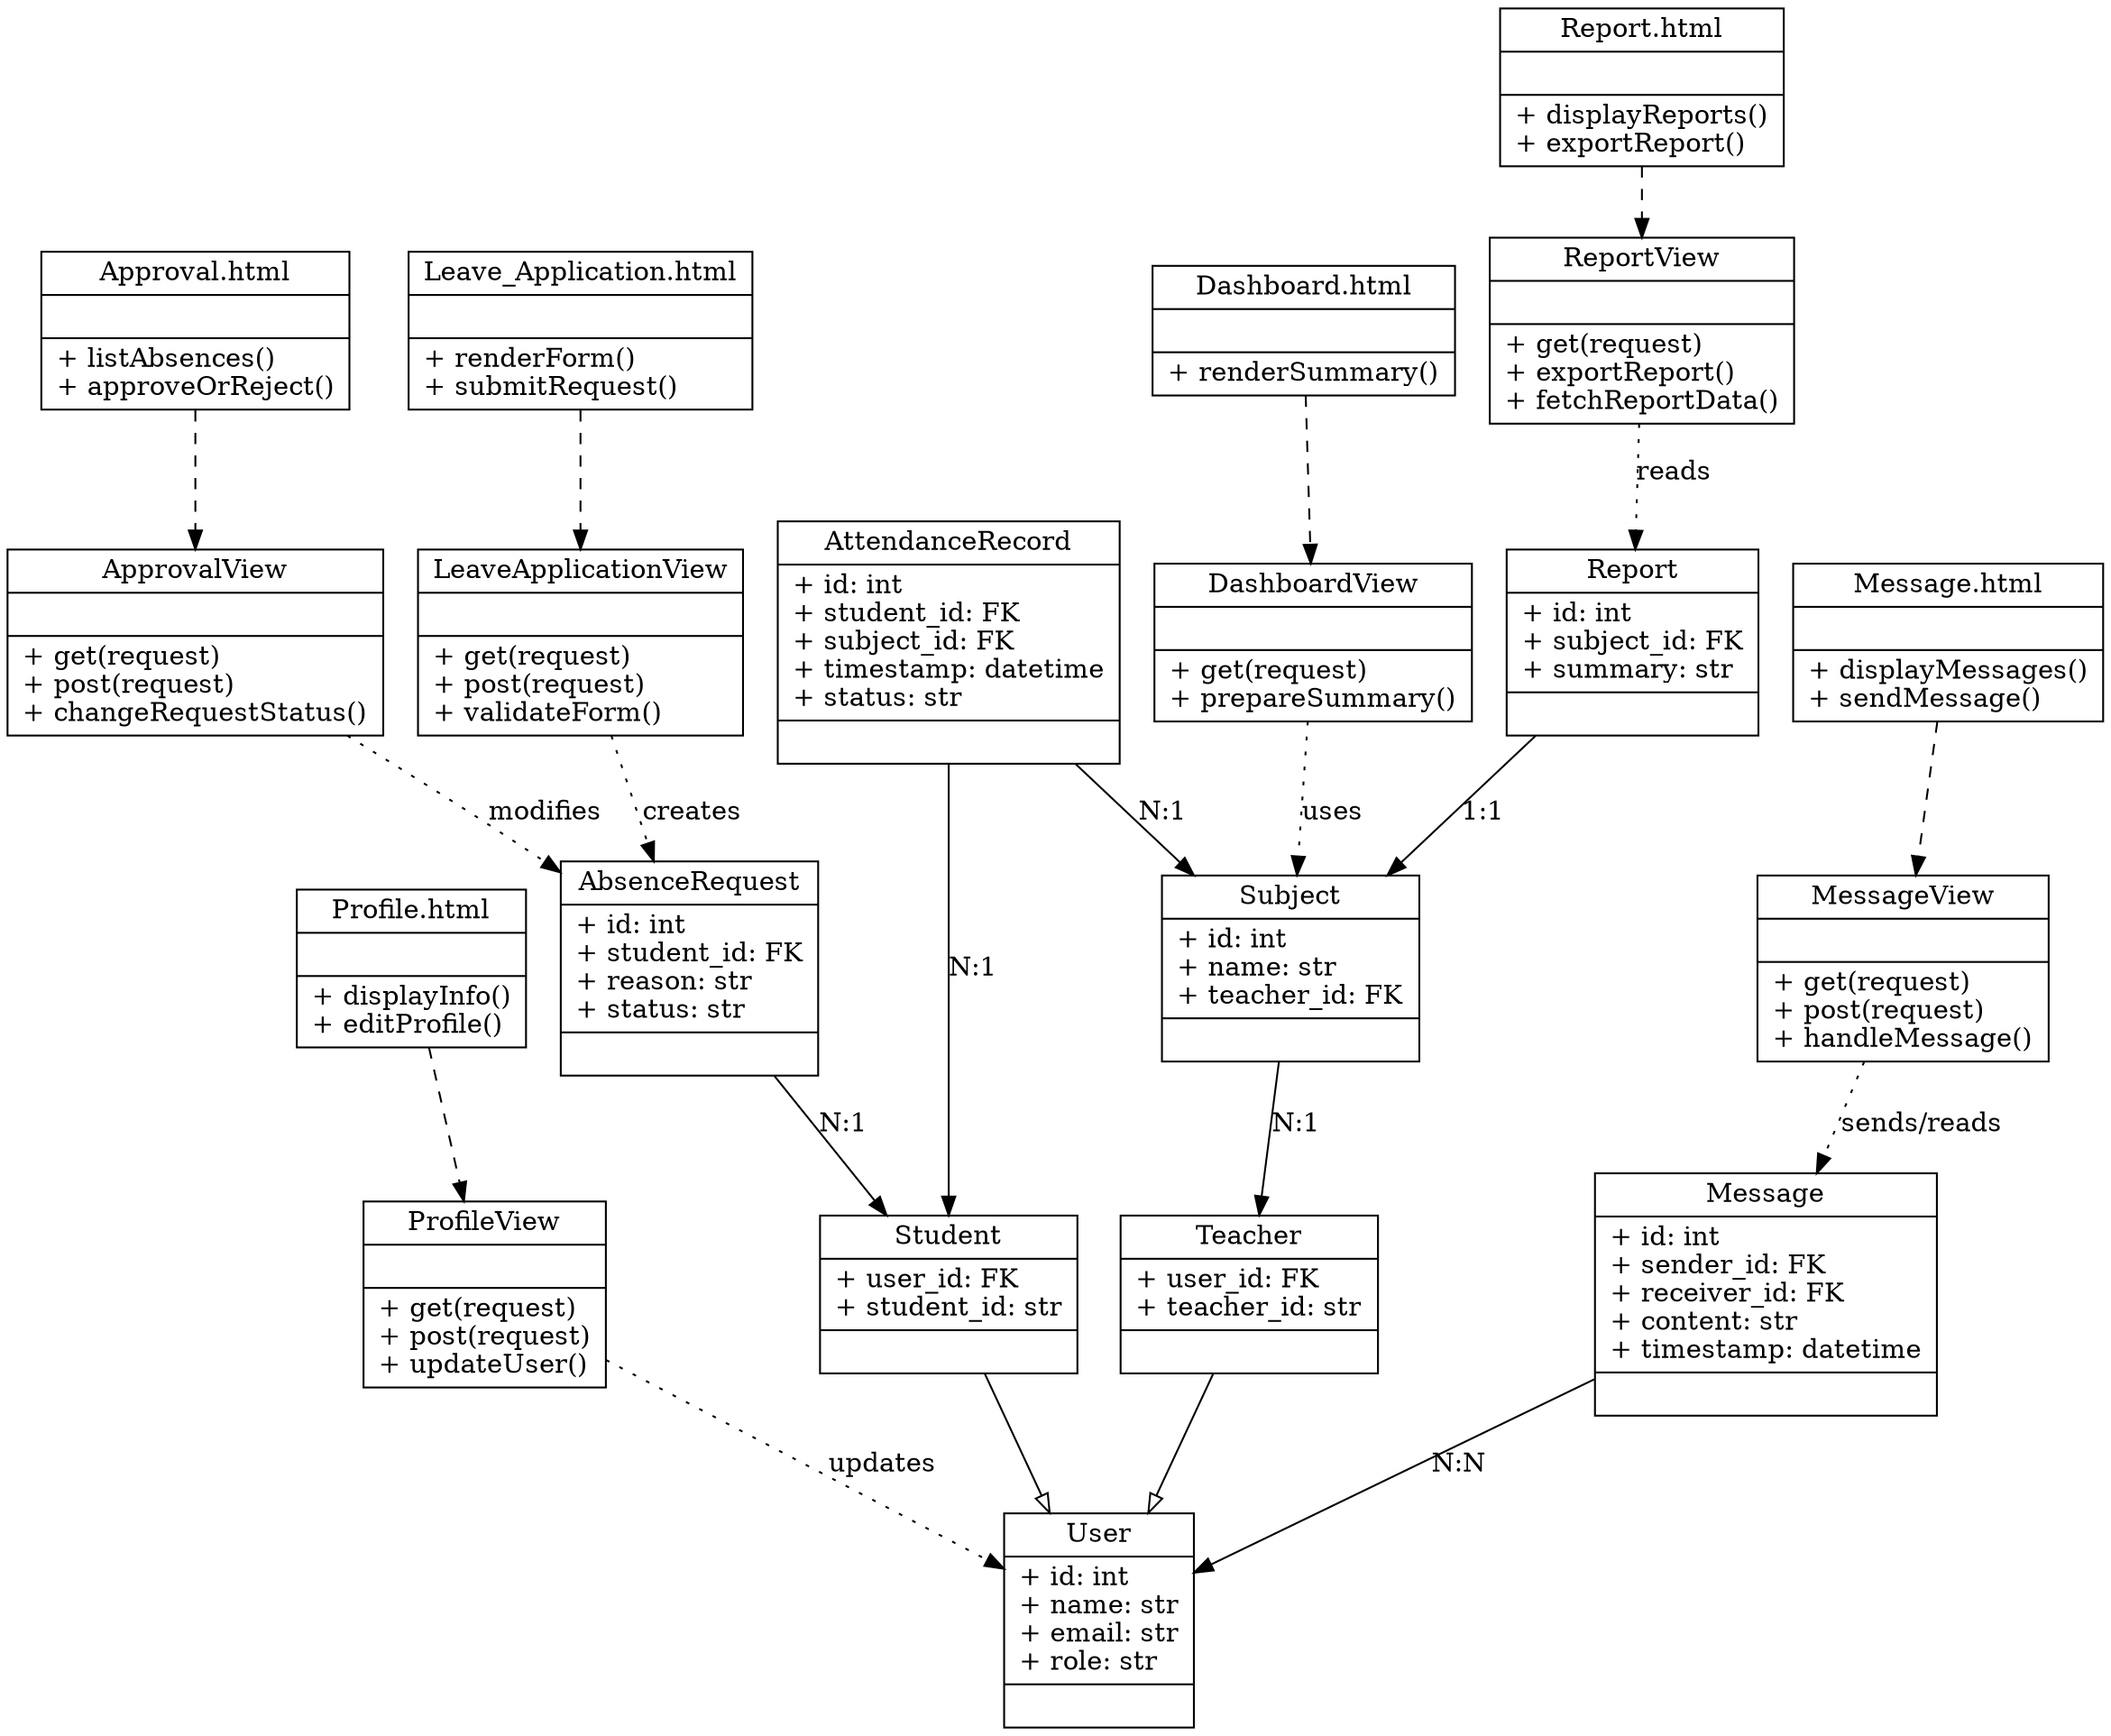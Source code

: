 // Detailed Web Dashboard Class Diagram
digraph WebDashboardDetailed {
	fontsize=10 rankdir=TB
	DashboardPage [label="{Dashboard.html|
|
+ renderSummary()\l
}" shape=record]
	LeaveAppPage [label="{Leave_Application.html|
|
+ renderForm()\l
+ submitRequest()\l
}" shape=record]
	ProfilePage [label="{Profile.html|
|
+ displayInfo()\l
+ editProfile()\l
}" shape=record]
	ReportPage [label="{Report.html|
|
+ displayReports()\l
+ exportReport()\l
}" shape=record]
	ApprovalPage [label="{Approval.html|
|
+ listAbsences()\l
+ approveOrReject()\l
}" shape=record]
	MessagePage [label="{Message.html|
|
+ displayMessages()\l
+ sendMessage()\l
}" shape=record]
	DashboardView [label="{DashboardView|
|
+ get(request)\l
+ prepareSummary()\l
}" shape=record]
	LeaveAppView [label="{LeaveApplicationView|
|
+ get(request)\l
+ post(request)\l
+ validateForm()\l
}" shape=record]
	ProfileView [label="{ProfileView|
|
+ get(request)\l
+ post(request)\l
+ updateUser()\l
}" shape=record]
	ReportView [label="{ReportView|
|
+ get(request)\l
+ exportReport()\l
+ fetchReportData()\l
}" shape=record]
	ApprovalView [label="{ApprovalView|
|
+ get(request)\l
+ post(request)\l
+ changeRequestStatus()\l
}" shape=record]
	MessageView [label="{MessageView|
|
+ get(request)\l
+ post(request)\l
+ handleMessage()\l
}" shape=record]
	User [label="{User|
+ id: int\l
+ name: str\l
+ email: str\l
+ role: str\l
|
}" shape=record]
	Student [label="{Student|
+ user_id: FK\l
+ student_id: str\l
|
}" shape=record]
	Teacher [label="{Teacher|
+ user_id: FK\l
+ teacher_id: str\l
|
}" shape=record]
	Subject [label="{Subject|
+ id: int\l
+ name: str\l
+ teacher_id: FK\l
|
}" shape=record]
	AttendanceRecord [label="{AttendanceRecord|
+ id: int\l
+ student_id: FK\l
+ subject_id: FK\l
+ timestamp: datetime\l
+ status: str\l
|
}" shape=record]
	AbsenceRequest [label="{AbsenceRequest|
+ id: int\l
+ student_id: FK\l
+ reason: str\l
+ status: str\l
|
}" shape=record]
	Message [label="{Message|
+ id: int\l
+ sender_id: FK\l
+ receiver_id: FK\l
+ content: str\l
+ timestamp: datetime\l
|
}" shape=record]
	Report [label="{Report|
+ id: int\l
+ subject_id: FK\l
+ summary: str\l
|
}" shape=record]
	DashboardPage -> DashboardView [style=dashed]
	LeaveAppPage -> LeaveAppView [style=dashed]
	ProfilePage -> ProfileView [style=dashed]
	ReportPage -> ReportView [style=dashed]
	ApprovalPage -> ApprovalView [style=dashed]
	MessagePage -> MessageView [style=dashed]
	DashboardView -> Subject [label=uses style=dotted]
	LeaveAppView -> AbsenceRequest [label=creates style=dotted]
	ProfileView -> User [label=updates style=dotted]
	ReportView -> Report [label=reads style=dotted]
	ApprovalView -> AbsenceRequest [label=modifies style=dotted]
	MessageView -> Message [label="sends/reads" style=dotted]
	Student -> User [arrowhead=empty]
	Teacher -> User [arrowhead=empty]
	Subject -> Teacher [label="N:1" style=solid]
	AttendanceRecord -> Student [label="N:1" style=solid]
	AttendanceRecord -> Subject [label="N:1" style=solid]
	AbsenceRequest -> Student [label="N:1" style=solid]
	Message -> User [label="N:N" style=solid]
	Report -> Subject [label="1:1" style=solid]
}